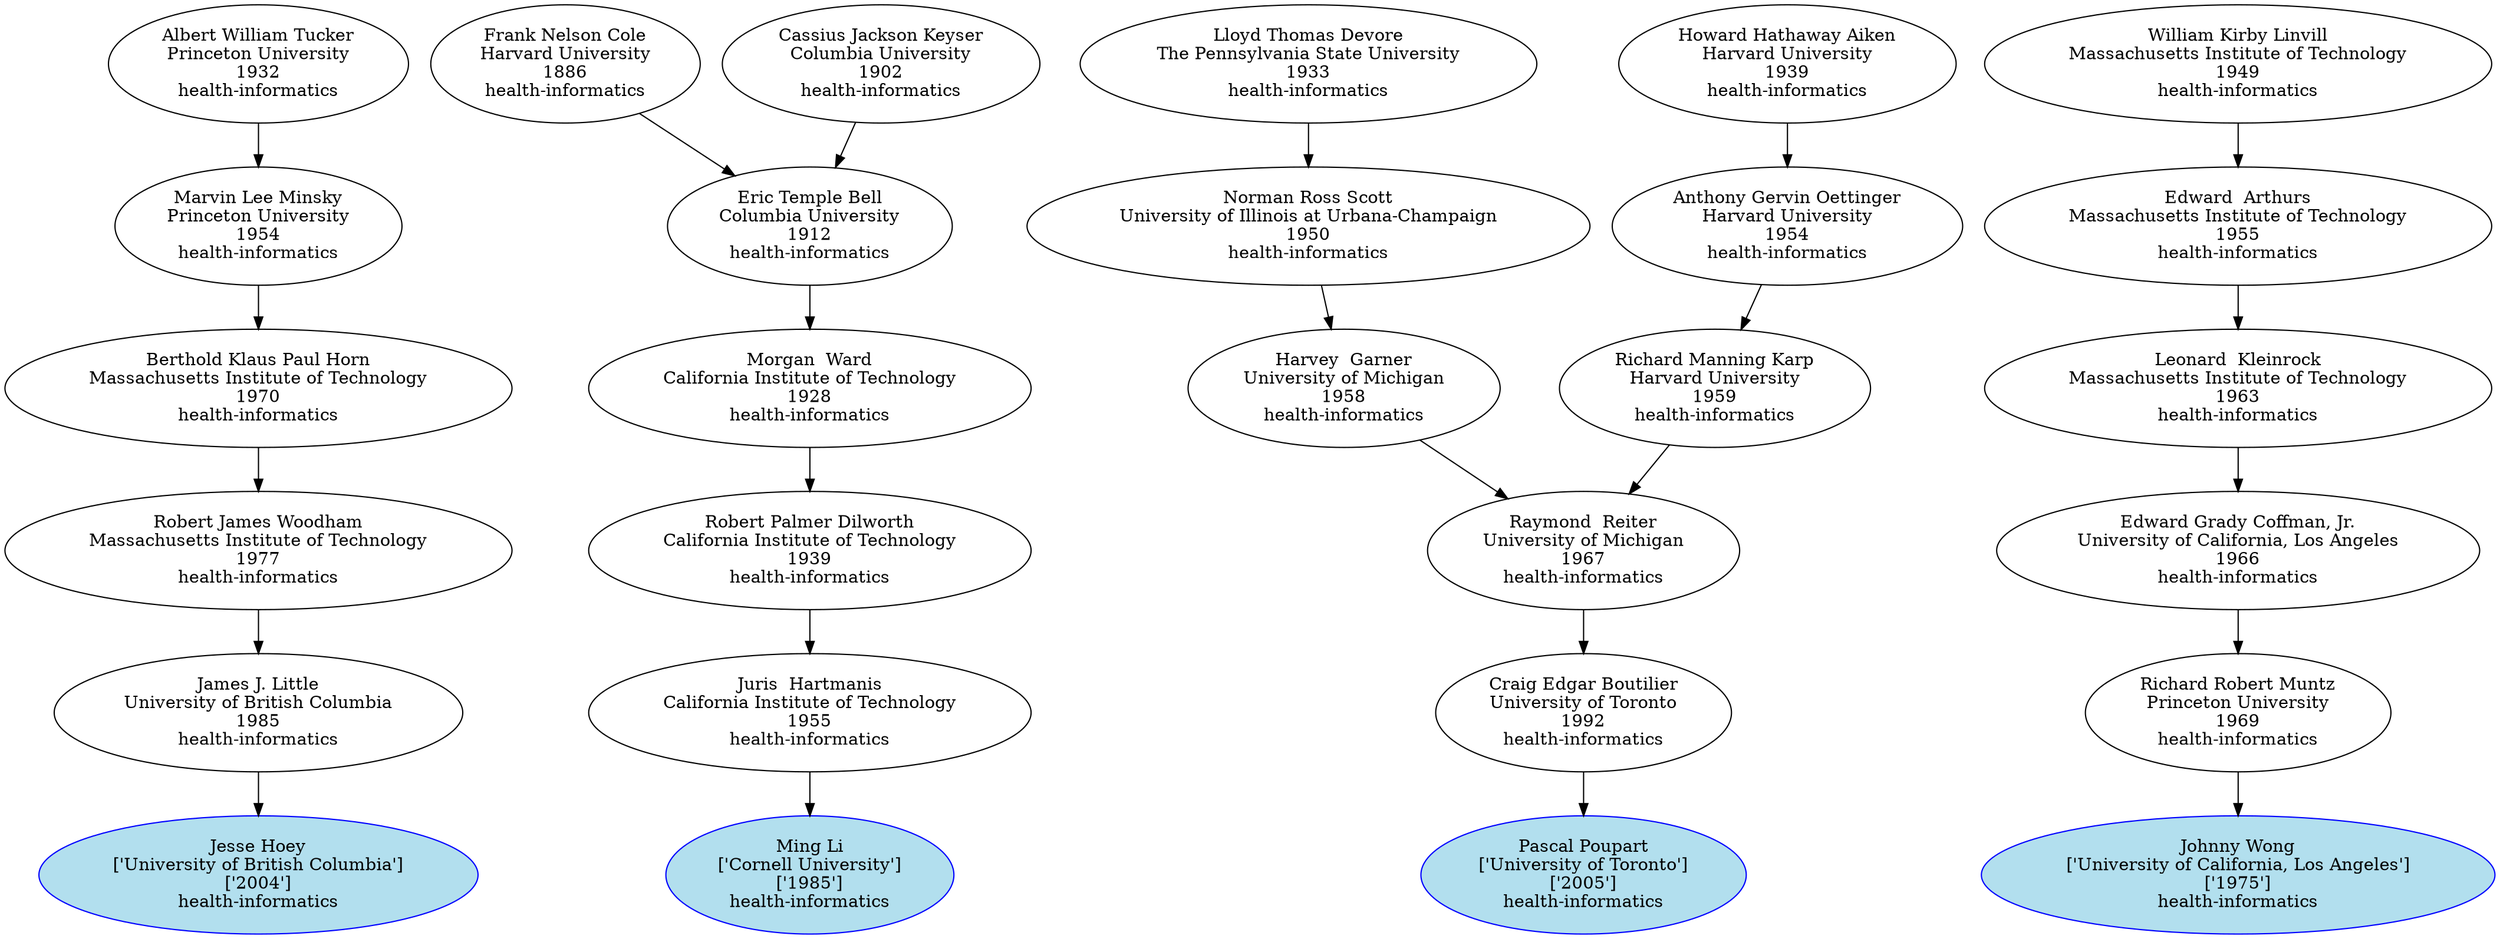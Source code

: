 digraph "Academic Genealogy for health-informatics" {
	167185 [label="Jesse Hoey
['University of British Columbia']
['2004']
health-informatics" color=blue fillcolor=lightblue2 style=filled]
	94793 [label="Ming Li
['Cornell University']
['1985']
health-informatics" color=blue fillcolor=lightblue2 style=filled]
	97099 [label="Pascal Poupart
['University of Toronto']
['2005']
health-informatics" color=blue fillcolor=lightblue2 style=filled]
	66882 [label="Johnny Wong
['University of California, Los Angeles']
['1975']
health-informatics" color=blue fillcolor=lightblue2 style=filled]
	72124 [label="James J. Little
University of British Columbia
1985
health-informatics"]
	10404 [label="Juris  Hartmanis
California Institute of Technology
1955
health-informatics"]
	72088 [label="Craig Edgar Boutilier
University of Toronto
1992
health-informatics"]
	70476 [label="Richard Robert Muntz
Princeton University
1969
health-informatics"]
	72085 [label="Robert James Woodham
Massachusetts Institute of Technology
1977
health-informatics"]
	10395 [label="Robert Palmer Dilworth
California Institute of Technology
1939
health-informatics"]
	5481 [label="Raymond  Reiter
University of Michigan
1967
health-informatics"]
	82027 [label="Edward Grady Coffman, Jr.
University of California, Los Angeles
1966
health-informatics"]
	61066 [label="Berthold Klaus Paul Horn
Massachusetts Institute of Technology
1970
health-informatics"]
	10385 [label="Morgan  Ward
California Institute of Technology
1928
health-informatics"]
	13812 [label="Harvey  Garner
University of Michigan
1958
health-informatics"]
	25275 [label="Richard Manning Karp
Harvard University
1959
health-informatics"]
	24334 [label="Leonard  Kleinrock
Massachusetts Institute of Technology
1963
health-informatics"]
	6869 [label="Marvin Lee Minsky
Princeton University
1954
health-informatics"]
	7868 [label="Eric Temple Bell
Columbia University
1912
health-informatics"]
	84481 [label="Norman Ross Scott
University of Illinois at Urbana-Champaign
1950
health-informatics"]
	13305 [label="Anthony Gervin Oettinger
Harvard University
1954
health-informatics"]
	65315 [label="Edward  Arthurs
Massachusetts Institute of Technology
1955
health-informatics"]
	8581 [label="Albert William Tucker
Princeton University
1932
health-informatics"]
	7611 [label="Frank Nelson Cole
Harvard University
1886
health-informatics"]
	37346 [label="Cassius Jackson Keyser
Columbia University
1902
health-informatics"]
	140183 [label="Lloyd Thomas Devore
The Pennsylvania State University
1933
health-informatics"]
	18953 [label="Howard Hathaway Aiken
Harvard University
1939
health-informatics"]
	10801 [label="William Kirby Linvill
Massachusetts Institute of Technology
1949
health-informatics"]
	72124 -> 167185
	10404 -> 94793
	72088 -> 97099
	70476 -> 66882
	72085 -> 72124
	10395 -> 10404
	5481 -> 72088
	82027 -> 70476
	61066 -> 72085
	10385 -> 10395
	13812 -> 5481
	25275 -> 5481
	24334 -> 82027
	6869 -> 61066
	7868 -> 10385
	84481 -> 13812
	13305 -> 25275
	65315 -> 24334
	8581 -> 6869
	7611 -> 7868
	37346 -> 7868
	140183 -> 84481
	18953 -> 13305
	10801 -> 65315
}
